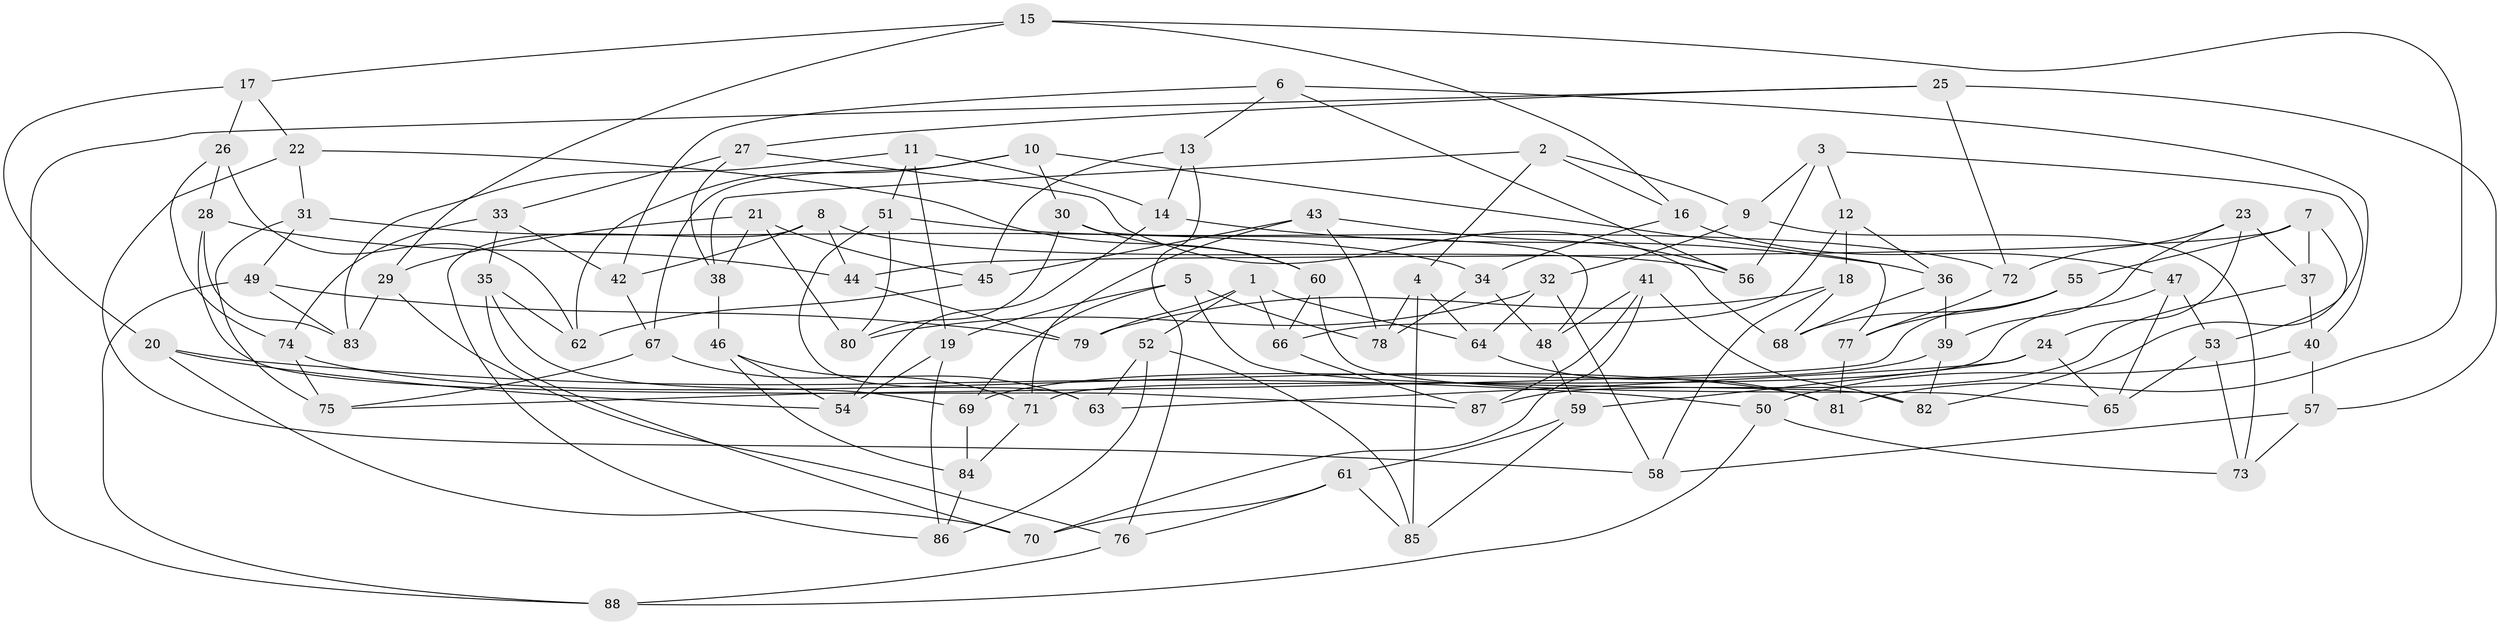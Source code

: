 // Generated by graph-tools (version 1.1) at 2025/26/03/09/25 03:26:53]
// undirected, 88 vertices, 176 edges
graph export_dot {
graph [start="1"]
  node [color=gray90,style=filled];
  1;
  2;
  3;
  4;
  5;
  6;
  7;
  8;
  9;
  10;
  11;
  12;
  13;
  14;
  15;
  16;
  17;
  18;
  19;
  20;
  21;
  22;
  23;
  24;
  25;
  26;
  27;
  28;
  29;
  30;
  31;
  32;
  33;
  34;
  35;
  36;
  37;
  38;
  39;
  40;
  41;
  42;
  43;
  44;
  45;
  46;
  47;
  48;
  49;
  50;
  51;
  52;
  53;
  54;
  55;
  56;
  57;
  58;
  59;
  60;
  61;
  62;
  63;
  64;
  65;
  66;
  67;
  68;
  69;
  70;
  71;
  72;
  73;
  74;
  75;
  76;
  77;
  78;
  79;
  80;
  81;
  82;
  83;
  84;
  85;
  86;
  87;
  88;
  1 -- 79;
  1 -- 52;
  1 -- 66;
  1 -- 64;
  2 -- 4;
  2 -- 9;
  2 -- 38;
  2 -- 16;
  3 -- 82;
  3 -- 9;
  3 -- 56;
  3 -- 12;
  4 -- 85;
  4 -- 64;
  4 -- 78;
  5 -- 69;
  5 -- 82;
  5 -- 78;
  5 -- 19;
  6 -- 42;
  6 -- 13;
  6 -- 56;
  6 -- 40;
  7 -- 44;
  7 -- 37;
  7 -- 55;
  7 -- 53;
  8 -- 86;
  8 -- 44;
  8 -- 56;
  8 -- 42;
  9 -- 32;
  9 -- 73;
  10 -- 77;
  10 -- 62;
  10 -- 67;
  10 -- 30;
  11 -- 83;
  11 -- 51;
  11 -- 19;
  11 -- 14;
  12 -- 36;
  12 -- 18;
  12 -- 66;
  13 -- 76;
  13 -- 14;
  13 -- 45;
  14 -- 36;
  14 -- 54;
  15 -- 29;
  15 -- 16;
  15 -- 17;
  15 -- 81;
  16 -- 34;
  16 -- 47;
  17 -- 26;
  17 -- 22;
  17 -- 20;
  18 -- 58;
  18 -- 79;
  18 -- 68;
  19 -- 86;
  19 -- 54;
  20 -- 54;
  20 -- 50;
  20 -- 70;
  21 -- 38;
  21 -- 45;
  21 -- 29;
  21 -- 80;
  22 -- 60;
  22 -- 58;
  22 -- 31;
  23 -- 72;
  23 -- 39;
  23 -- 37;
  23 -- 24;
  24 -- 63;
  24 -- 59;
  24 -- 65;
  25 -- 72;
  25 -- 27;
  25 -- 88;
  25 -- 57;
  26 -- 28;
  26 -- 62;
  26 -- 74;
  27 -- 68;
  27 -- 38;
  27 -- 33;
  28 -- 83;
  28 -- 87;
  28 -- 44;
  29 -- 76;
  29 -- 83;
  30 -- 48;
  30 -- 80;
  30 -- 60;
  31 -- 49;
  31 -- 75;
  31 -- 34;
  32 -- 64;
  32 -- 58;
  32 -- 80;
  33 -- 35;
  33 -- 42;
  33 -- 74;
  34 -- 48;
  34 -- 78;
  35 -- 62;
  35 -- 70;
  35 -- 69;
  36 -- 39;
  36 -- 68;
  37 -- 87;
  37 -- 40;
  38 -- 46;
  39 -- 69;
  39 -- 82;
  40 -- 57;
  40 -- 50;
  41 -- 82;
  41 -- 87;
  41 -- 48;
  41 -- 70;
  42 -- 67;
  43 -- 78;
  43 -- 56;
  43 -- 71;
  43 -- 45;
  44 -- 79;
  45 -- 62;
  46 -- 54;
  46 -- 84;
  46 -- 63;
  47 -- 53;
  47 -- 71;
  47 -- 65;
  48 -- 59;
  49 -- 88;
  49 -- 83;
  49 -- 79;
  50 -- 88;
  50 -- 73;
  51 -- 72;
  51 -- 80;
  51 -- 63;
  52 -- 85;
  52 -- 63;
  52 -- 86;
  53 -- 65;
  53 -- 73;
  55 -- 68;
  55 -- 77;
  55 -- 75;
  57 -- 73;
  57 -- 58;
  59 -- 61;
  59 -- 85;
  60 -- 66;
  60 -- 65;
  61 -- 70;
  61 -- 85;
  61 -- 76;
  64 -- 81;
  66 -- 87;
  67 -- 75;
  67 -- 71;
  69 -- 84;
  71 -- 84;
  72 -- 77;
  74 -- 75;
  74 -- 81;
  76 -- 88;
  77 -- 81;
  84 -- 86;
}
